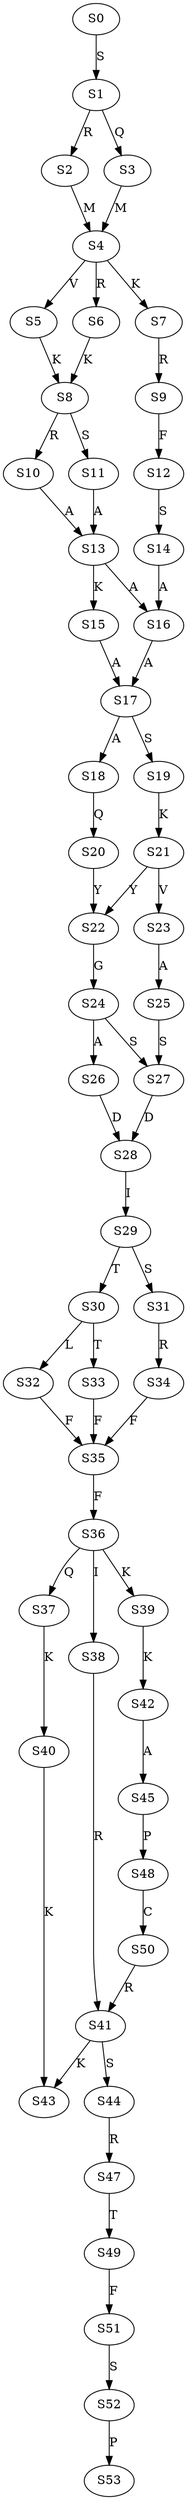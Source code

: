 strict digraph  {
	S0 -> S1 [ label = S ];
	S1 -> S2 [ label = R ];
	S1 -> S3 [ label = Q ];
	S2 -> S4 [ label = M ];
	S3 -> S4 [ label = M ];
	S4 -> S5 [ label = V ];
	S4 -> S6 [ label = R ];
	S4 -> S7 [ label = K ];
	S5 -> S8 [ label = K ];
	S6 -> S8 [ label = K ];
	S7 -> S9 [ label = R ];
	S8 -> S10 [ label = R ];
	S8 -> S11 [ label = S ];
	S9 -> S12 [ label = F ];
	S10 -> S13 [ label = A ];
	S11 -> S13 [ label = A ];
	S12 -> S14 [ label = S ];
	S13 -> S15 [ label = K ];
	S13 -> S16 [ label = A ];
	S14 -> S16 [ label = A ];
	S15 -> S17 [ label = A ];
	S16 -> S17 [ label = A ];
	S17 -> S18 [ label = A ];
	S17 -> S19 [ label = S ];
	S18 -> S20 [ label = Q ];
	S19 -> S21 [ label = K ];
	S20 -> S22 [ label = Y ];
	S21 -> S23 [ label = V ];
	S21 -> S22 [ label = Y ];
	S22 -> S24 [ label = G ];
	S23 -> S25 [ label = A ];
	S24 -> S26 [ label = A ];
	S24 -> S27 [ label = S ];
	S25 -> S27 [ label = S ];
	S26 -> S28 [ label = D ];
	S27 -> S28 [ label = D ];
	S28 -> S29 [ label = I ];
	S29 -> S30 [ label = T ];
	S29 -> S31 [ label = S ];
	S30 -> S32 [ label = L ];
	S30 -> S33 [ label = T ];
	S31 -> S34 [ label = R ];
	S32 -> S35 [ label = F ];
	S33 -> S35 [ label = F ];
	S34 -> S35 [ label = F ];
	S35 -> S36 [ label = F ];
	S36 -> S37 [ label = Q ];
	S36 -> S38 [ label = I ];
	S36 -> S39 [ label = K ];
	S37 -> S40 [ label = K ];
	S38 -> S41 [ label = R ];
	S39 -> S42 [ label = K ];
	S40 -> S43 [ label = K ];
	S41 -> S43 [ label = K ];
	S41 -> S44 [ label = S ];
	S42 -> S45 [ label = A ];
	S44 -> S47 [ label = R ];
	S45 -> S48 [ label = P ];
	S47 -> S49 [ label = T ];
	S48 -> S50 [ label = C ];
	S49 -> S51 [ label = F ];
	S50 -> S41 [ label = R ];
	S51 -> S52 [ label = S ];
	S52 -> S53 [ label = P ];
}
